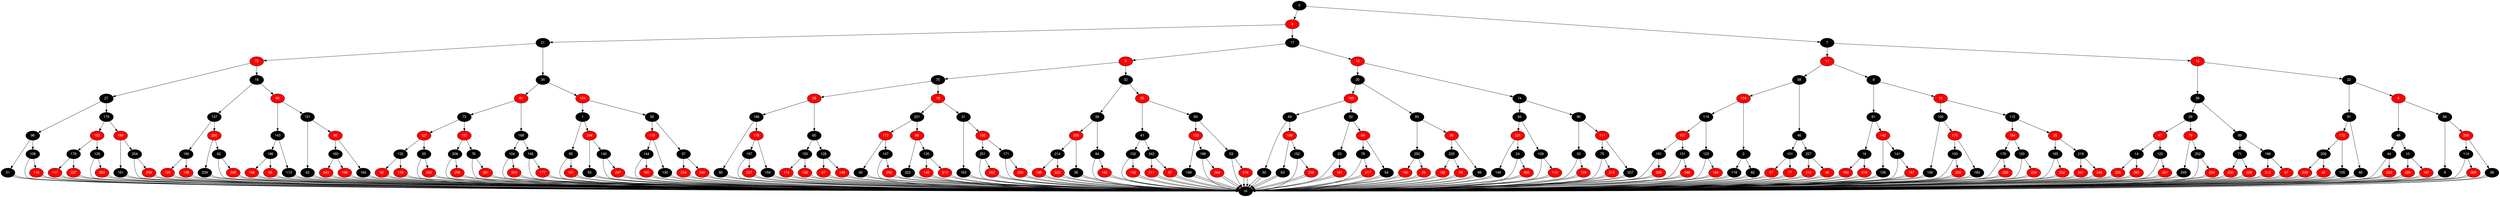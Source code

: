 digraph RB_Teste {
	node [fontname="Helvetica,Arial,sans-serif" style="filled"]
	edge [fontname="Helvetica,Arial,sans-serif" color="black"]

	{
		node [fillcolor=" black" fontcolor=" white"] nil 
		node [fillcolor=" black" fontcolor=" white"] 3 
		node [fillcolor=" red" fontcolor=" white"] 4 
		node [fillcolor=" black" fontcolor=" white"] 21 
		node [fillcolor=" red" fontcolor=" white"] 72 
		node [fillcolor=" black" fontcolor=" white"] 27 
		node [fillcolor=" black" fontcolor=" white"] 96 
		node [fillcolor=" black" fontcolor=" white"] 51 
		node [fillcolor=" black" fontcolor=" white"] 108 
		node [fillcolor=" red" fontcolor=" white"] 116 
		node [fillcolor=" black" fontcolor=" white"] 170 
		node [fillcolor=" red" fontcolor=" white"] 153 
		node [fillcolor=" black" fontcolor=" white"] 179 
		node [fillcolor=" red" fontcolor=" white"] 117 
		node [fillcolor=" red" fontcolor=" white"] 227 
		node [fillcolor=" black" fontcolor=" white"] 139 
		node [fillcolor=" red" fontcolor=" white"] 253 
		node [fillcolor=" red" fontcolor=" white"] 189 
		node [fillcolor=" black" fontcolor=" white"] 161 
		node [fillcolor=" black" fontcolor=" white"] 204 
		node [fillcolor=" red" fontcolor=" white"] 259 
		node [fillcolor=" black" fontcolor=" white"] 18 
		node [fillcolor=" black" fontcolor=" white"] 137 
		node [fillcolor=" black" fontcolor=" white"] 180 
		node [fillcolor=" red" fontcolor=" white"] 125 
		node [fillcolor=" red" fontcolor=" white"] 138 
		node [fillcolor=" red" fontcolor=" white"] 200 
		node [fillcolor=" black" fontcolor=" white"] 239 
		node [fillcolor=" black" fontcolor=" white"] 62 
		node [fillcolor=" red" fontcolor=" white"] 245 
		node [fillcolor=" red" fontcolor=" white"] 68 
		node [fillcolor=" black" fontcolor=" white"] 143 
		node [fillcolor=" black" fontcolor=" white"] 186 
		node [fillcolor=" red" fontcolor=" white"] 158 
		node [fillcolor=" red" fontcolor=" white"] 65 
		node [fillcolor=" black" fontcolor=" white"] 113 
		node [fillcolor=" black" fontcolor=" white"] 121 
		node [fillcolor=" black" fontcolor=" white"] 43 
		node [fillcolor=" red" fontcolor=" white"] 98 
		node [fillcolor=" black" fontcolor=" white"] 160 
		node [fillcolor=" red" fontcolor=" white"] 243 
		node [fillcolor=" red" fontcolor=" white"] 198 
		node [fillcolor=" black" fontcolor=" white"] 164 
		node [fillcolor=" black" fontcolor=" white"] 34 
		node [fillcolor=" red" fontcolor=" white"] 81 
		node [fillcolor=" black" fontcolor=" white"] 73 
		node [fillcolor=" red" fontcolor=" white"] 127 
		node [fillcolor=" black" fontcolor=" white"] 132 
		node [fillcolor=" red" fontcolor=" white"] 92 
		node [fillcolor=" red" fontcolor=" white"] 159 
		node [fillcolor=" black" fontcolor=" white"] 55 
		node [fillcolor=" red" fontcolor=" white"] 260 
		node [fillcolor=" red" fontcolor=" white"] 157 
		node [fillcolor=" black" fontcolor=" white"] 208 
		node [fillcolor=" red" fontcolor=" white"] 256 
		node [fillcolor=" black" fontcolor=" white"] 76 
		node [fillcolor=" red" fontcolor=" white"] 261 
		node [fillcolor=" black" fontcolor=" white"] 168 
		node [fillcolor=" black" fontcolor=" white"] 104 
		node [fillcolor=" red" fontcolor=" white"] 203 
		node [fillcolor=" black" fontcolor=" white"] 148 
		node [fillcolor=" red" fontcolor=" white"] 177 
		node [fillcolor=" red" fontcolor=" white"] 124 
		node [fillcolor=" black" fontcolor=" white"] 1 
		node [fillcolor=" black" fontcolor=" white"] 85 
		node [fillcolor=" red" fontcolor=" white"] 151 
		node [fillcolor=" red" fontcolor=" white"] 244 
		node [fillcolor=" black" fontcolor=" white"] 93 
		node [fillcolor=" black" fontcolor=" white"] 140 
		node [fillcolor=" red" fontcolor=" white"] 247 
		node [fillcolor=" black" fontcolor=" white"] 50 
		node [fillcolor=" red" fontcolor=" white"] 115 
		node [fillcolor=" black" fontcolor=" white"] 144 
		node [fillcolor=" red" fontcolor=" white"] 165 
		node [fillcolor=" black" fontcolor=" white"] 130 
		node [fillcolor=" black" fontcolor=" white"] 37 
		node [fillcolor=" red" fontcolor=" white"] 234 
		node [fillcolor=" red" fontcolor=" white"] 240 
		node [fillcolor=" black" fontcolor=" white"] 17 
		node [fillcolor=" red" fontcolor=" white"] 5 
		node [fillcolor=" black" fontcolor=" white"] 70 
		node [fillcolor=" red" fontcolor=" white"] 28 
		node [fillcolor=" black" fontcolor=" white"] 166 
		node [fillcolor=" black" fontcolor=" white"] 80 
		node [fillcolor=" red" fontcolor=" white"] 176 
		node [fillcolor=" black" fontcolor=" white"] 197 
		node [fillcolor=" red" fontcolor=" white"] 237 
		node [fillcolor=" black" fontcolor=" white"] 154 
		node [fillcolor=" black" fontcolor=" white"] 60 
		node [fillcolor=" black" fontcolor=" white"] 150 
		node [fillcolor=" red" fontcolor=" white"] 174 
		node [fillcolor=" red" fontcolor=" white"] 126 
		node [fillcolor=" black" fontcolor=" white"] 128 
		node [fillcolor=" red" fontcolor=" white"] 67 
		node [fillcolor=" red" fontcolor=" white"] 149 
		node [fillcolor=" red" fontcolor=" white"] 19 
		node [fillcolor=" black" fontcolor=" white"] 231 
		node [fillcolor=" red" fontcolor=" white"] 173 
		node [fillcolor=" black" fontcolor=" white"] 40 
		node [fillcolor=" black" fontcolor=" white"] 147 
		node [fillcolor=" red" fontcolor=" white"] 252 
		node [fillcolor=" red" fontcolor=" white"] 88 
		node [fillcolor=" black" fontcolor=" white"] 222 
		node [fillcolor=" black" fontcolor=" white"] 135 
		node [fillcolor=" red" fontcolor=" white"] 145 
		node [fillcolor=" red" fontcolor=" white"] 213 
		node [fillcolor=" black" fontcolor=" white"] 31 
		node [fillcolor=" black" fontcolor=" white"] 163 
		node [fillcolor=" red" fontcolor=" white"] 155 
		node [fillcolor=" black" fontcolor=" white"] 251 
		node [fillcolor=" red" fontcolor=" white"] 262 
		node [fillcolor=" black" fontcolor=" white"] 171 
		node [fillcolor=" red" fontcolor=" white"] 255 
		node [fillcolor=" black" fontcolor=" white"] 32 
		node [fillcolor=" black" fontcolor=" white"] 56 
		node [fillcolor=" red" fontcolor=" white"] 205 
		node [fillcolor=" black" fontcolor=" white"] 214 
		node [fillcolor=" red" fontcolor=" white"] 195 
		node [fillcolor=" red" fontcolor=" white"] 223 
		node [fillcolor=" black" fontcolor=" white"] 36 
		node [fillcolor=" black" fontcolor=" white"] 84 
		node [fillcolor=" red" fontcolor=" white"] 162 
		node [fillcolor=" red" fontcolor=" white"] 35 
		node [fillcolor=" black" fontcolor=" white"] 41 
		node [fillcolor=" black" fontcolor=" white"] 102 
		node [fillcolor=" red" fontcolor=" white"] 192 
		node [fillcolor=" black" fontcolor=" white"] 242 
		node [fillcolor=" red" fontcolor=" white"] 211 
		node [fillcolor=" red" fontcolor=" white"] 97 
		node [fillcolor=" black" fontcolor=" white"] 69 
		node [fillcolor=" red" fontcolor=" white"] 133 
		node [fillcolor=" black" fontcolor=" white"] 199 
		node [fillcolor=" black" fontcolor=" white"] 188 
		node [fillcolor=" red" fontcolor=" white"] 264 
		node [fillcolor=" black" fontcolor=" white"] 53 
		node [fillcolor=" red" fontcolor=" white"] 216 
		node [fillcolor=" red" fontcolor=" white"] 12 
		node [fillcolor=" black" fontcolor=" white"] 20 
		node [fillcolor=" red" fontcolor=" white"] 103 
		node [fillcolor=" black" fontcolor=" white"] 49 
		node [fillcolor=" black" fontcolor=" white"] 30 
		node [fillcolor=" red" fontcolor=" white"] 156 
		node [fillcolor=" black" fontcolor=" white"] 63 
		node [fillcolor=" black" fontcolor=" white"] 152 
		node [fillcolor=" red" fontcolor=" white"] 236 
		node [fillcolor=" black" fontcolor=" white"] 52 
		node [fillcolor=" black" fontcolor=" white"] 23 
		node [fillcolor=" red" fontcolor=" white"] 181 
		node [fillcolor=" red" fontcolor=" white"] 64 
		node [fillcolor=" black" fontcolor=" white"] 78 
		node [fillcolor=" red" fontcolor=" white"] 217 
		node [fillcolor=" black" fontcolor=" white"] 54 
		node [fillcolor=" black" fontcolor=" white"] 83 
		node [fillcolor=" black" fontcolor=" white"] 250 
		node [fillcolor=" red" fontcolor=" white"] 190 
		node [fillcolor=" red" fontcolor=" white"] 26 
		node [fillcolor=" red" fontcolor=" white"] 95 
		node [fillcolor=" black" fontcolor=" white"] 225 
		node [fillcolor=" red" fontcolor=" white"] 182 
		node [fillcolor=" red" fontcolor=" white"] 59 
		node [fillcolor=" black" fontcolor=" white"] 99 
		node [fillcolor=" black" fontcolor=" white"] 74 
		node [fillcolor=" black" fontcolor=" white"] 94 
		node [fillcolor=" red" fontcolor=" white"] 221 
		node [fillcolor=" black" fontcolor=" white"] 146 
		node [fillcolor=" black" fontcolor=" white"] 24 
		node [fillcolor=" red" fontcolor=" white"] 266 
		node [fillcolor=" black" fontcolor=" white"] 109 
		node [fillcolor=" red" fontcolor=" white"] 110 
		node [fillcolor=" black" fontcolor=" white"] 90 
		node [fillcolor=" black" fontcolor=" white"] 33 
		node [fillcolor=" red" fontcolor=" white"] 129 
		node [fillcolor=" red" fontcolor=" white"] 111 
		node [fillcolor=" black" fontcolor=" white"] 75 
		node [fillcolor=" red" fontcolor=" white"] 215 
		node [fillcolor=" black" fontcolor=" white"] 207 
		node [fillcolor=" black" fontcolor=" white"] 7 
		node [fillcolor=" red" fontcolor=" white"] 11 
		node [fillcolor=" black" fontcolor=" white"] 58 
		node [fillcolor=" red" fontcolor=" white"] 134 
		node [fillcolor=" black" fontcolor=" white"] 119 
		node [fillcolor=" red" fontcolor=" white"] 107 
		node [fillcolor=" black" fontcolor=" white"] 191 
		node [fillcolor=" red" fontcolor=" white"] 209 
		node [fillcolor=" black" fontcolor=" white"] 131 
		node [fillcolor=" red" fontcolor=" white"] 248 
		node [fillcolor=" black" fontcolor=" white"] 123 
		node [fillcolor=" red" fontcolor=" white"] 194 
		node [fillcolor=" black" fontcolor=" white"] 2 
		node [fillcolor=" black" fontcolor=" white"] 118 
		node [fillcolor=" black" fontcolor=" white"] 82 
		node [fillcolor=" black" fontcolor=" white"] 46 
		node [fillcolor=" black" fontcolor=" white"] 101 
		node [fillcolor=" red" fontcolor=" white"] 57 
		node [fillcolor=" red" fontcolor=" white"] 77 
		node [fillcolor=" black" fontcolor=" white"] 257 
		node [fillcolor=" red" fontcolor=" white"] 210 
		node [fillcolor=" red" fontcolor=" white"] 45 
		node [fillcolor=" black" fontcolor=" white"] 8 
		node [fillcolor=" black" fontcolor=" white"] 61 
		node [fillcolor=" black" fontcolor=" white"] 16 
		node [fillcolor=" red" fontcolor=" white"] 169 
		node [fillcolor=" red" fontcolor=" white"] 218 
		node [fillcolor=" red" fontcolor=" white"] 142 
		node [fillcolor=" black" fontcolor=" white"] 136 
		node [fillcolor=" black" fontcolor=" white"] 141 
		node [fillcolor=" red" fontcolor=" white"] 187 
		node [fillcolor=" red" fontcolor=" white"] 15 
		node [fillcolor=" black" fontcolor=" white"] 100 
		node [fillcolor=" black" fontcolor=" white"] 106 
		node [fillcolor=" red" fontcolor=" white"] 175 
		node [fillcolor=" black" fontcolor=" white"] 193 
		node [fillcolor=" red" fontcolor=" white"] 226 
		node [fillcolor=" black" fontcolor=" white"] 183 
		node [fillcolor=" black" fontcolor=" white"] 112 
		node [fillcolor=" red" fontcolor=" white"] 184 
		node [fillcolor=" black" fontcolor=" white"] 178 
		node [fillcolor=" red" fontcolor=" white"] 229 
		node [fillcolor=" black" fontcolor=" white"] 120 
		node [fillcolor=" red" fontcolor=" white"] 224 
		node [fillcolor=" red" fontcolor=" white"] 25 
		node [fillcolor=" black" fontcolor=" white"] 185 
		node [fillcolor=" red" fontcolor=" white"] 232 
		node [fillcolor=" black" fontcolor=" white"] 219 
		node [fillcolor=" red" fontcolor=" white"] 241 
		node [fillcolor=" red" fontcolor=" white"] 246 
		node [fillcolor=" red" fontcolor=" white"] 13 
		node [fillcolor=" black" fontcolor=" white"] 39 
		node [fillcolor=" black" fontcolor=" white"] 29 
		node [fillcolor=" red" fontcolor=" white"] 47 
		node [fillcolor=" black" fontcolor=" white"] 14 
		node [fillcolor=" red" fontcolor=" white"] 235 
		node [fillcolor=" red" fontcolor=" white"] 265 
		node [fillcolor=" black" fontcolor=" white"] 122 
		node [fillcolor=" red" fontcolor=" white"] 201 
		node [fillcolor=" red" fontcolor=" white"] 79 
		node [fillcolor=" black" fontcolor=" white"] 249 
		node [fillcolor=" black" fontcolor=" white"] 202 
		node [fillcolor=" red" fontcolor=" white"] 254 
		node [fillcolor=" black" fontcolor=" white"] 89 
		node [fillcolor=" black" fontcolor=" white"] 71 
		node [fillcolor=" red" fontcolor=" white"] 230 
		node [fillcolor=" red" fontcolor=" white"] 228 
		node [fillcolor=" black" fontcolor=" white"] 196 
		node [fillcolor=" red" fontcolor=" white"] 212 
		node [fillcolor=" red" fontcolor=" white"] 87 
		node [fillcolor=" black" fontcolor=" white"] 22 
		node [fillcolor=" black" fontcolor=" white"] 91 
		node [fillcolor=" red" fontcolor=" white"] 172 
		node [fillcolor=" black" fontcolor=" white"] 206 
		node [fillcolor=" red" fontcolor=" white"] 238 
		node [fillcolor=" red" fontcolor=" white"] 42 
		node [fillcolor=" black" fontcolor=" white"] 105 
		node [fillcolor=" black" fontcolor=" white"] 86 
		node [fillcolor=" red" fontcolor=" white"] 6 
		node [fillcolor=" black" fontcolor=" white"] 48 
		node [fillcolor=" black" fontcolor=" white"] 44 
		node [fillcolor=" red" fontcolor=" white"] 233 
		node [fillcolor=" black" fontcolor=" white"] 10 
		node [fillcolor=" red" fontcolor=" white"] 220 
		node [fillcolor=" red" fontcolor=" white"] 167 
		node [fillcolor=" black" fontcolor=" white"] 66 
		node [fillcolor=" black" fontcolor=" white"] 9 
		node [fillcolor=" red" fontcolor=" white"] 258 
		node [fillcolor=" black" fontcolor=" white"] 114 
		node [fillcolor=" red" fontcolor=" white"] 263 
		node [fillcolor=" black" fontcolor=" white"] 38 
	}

	3 -> 4 
	3 -> 7 
	4 -> 21 
	4 -> 17 
	21 -> 72 
	21 -> 34 
	72 -> 27 
	72 -> 18 
	27 -> 96 
	27 -> 170 
	96 -> 51 
	96 -> 108 
	51 -> nil 
	51 -> nil 
	108 -> 116 
	108 -> nil 
	116 -> nil 
	116 -> nil 
	170 -> 153 
	170 -> 189 
	153 -> 179 
	153 -> 139 
	179 -> 117 
	179 -> 227 
	117 -> nil 
	117 -> nil 
	227 -> nil 
	227 -> nil 
	139 -> 253 
	139 -> nil 
	253 -> nil 
	253 -> nil 
	189 -> 161 
	189 -> 204 
	161 -> nil 
	161 -> nil 
	204 -> 259 
	204 -> nil 
	259 -> nil 
	259 -> nil 
	18 -> 137 
	18 -> 68 
	137 -> 180 
	137 -> 200 
	180 -> 125 
	180 -> 138 
	125 -> nil 
	125 -> nil 
	138 -> nil 
	138 -> nil 
	200 -> 239 
	200 -> 62 
	239 -> nil 
	239 -> nil 
	62 -> 245 
	62 -> nil 
	245 -> nil 
	245 -> nil 
	68 -> 143 
	68 -> 121 
	143 -> 186 
	143 -> 113 
	186 -> 158 
	186 -> 65 
	158 -> nil 
	158 -> nil 
	65 -> nil 
	65 -> nil 
	113 -> nil 
	113 -> nil 
	121 -> 43 
	121 -> 98 
	43 -> nil 
	43 -> nil 
	98 -> 160 
	98 -> 164 
	160 -> 243 
	160 -> 198 
	243 -> nil 
	243 -> nil 
	198 -> nil 
	198 -> nil 
	164 -> nil 
	164 -> nil 
	34 -> 81 
	34 -> 124 
	81 -> 73 
	81 -> 168 
	73 -> 127 
	73 -> 157 
	127 -> 132 
	127 -> 55 
	132 -> 92 
	132 -> 159 
	92 -> nil 
	92 -> nil 
	159 -> nil 
	159 -> nil 
	55 -> 260 
	55 -> nil 
	260 -> nil 
	260 -> nil 
	157 -> 208 
	157 -> 76 
	208 -> 256 
	208 -> nil 
	256 -> nil 
	256 -> nil 
	76 -> 261 
	76 -> nil 
	261 -> nil 
	261 -> nil 
	168 -> 104 
	168 -> 148 
	104 -> 203 
	104 -> nil 
	203 -> nil 
	203 -> nil 
	148 -> 177 
	148 -> nil 
	177 -> nil 
	177 -> nil 
	124 -> 1 
	124 -> 50 
	1 -> 85 
	1 -> 244 
	85 -> 151 
	85 -> nil 
	151 -> nil 
	151 -> nil 
	244 -> 93 
	244 -> 140 
	93 -> nil 
	93 -> nil 
	140 -> 247 
	140 -> nil 
	247 -> nil 
	247 -> nil 
	50 -> 115 
	50 -> 37 
	115 -> 144 
	115 -> 130 
	144 -> 165 
	144 -> nil 
	165 -> nil 
	165 -> nil 
	130 -> nil 
	130 -> nil 
	37 -> 234 
	37 -> 240 
	234 -> nil 
	234 -> nil 
	240 -> nil 
	240 -> nil 
	17 -> 5 
	17 -> 12 
	5 -> 70 
	5 -> 32 
	70 -> 28 
	70 -> 19 
	28 -> 166 
	28 -> 60 
	166 -> 80 
	166 -> 176 
	80 -> nil 
	80 -> nil 
	176 -> 197 
	176 -> 154 
	197 -> 237 
	197 -> nil 
	237 -> nil 
	237 -> nil 
	154 -> nil 
	154 -> nil 
	60 -> 150 
	60 -> 128 
	150 -> 174 
	150 -> 126 
	174 -> nil 
	174 -> nil 
	126 -> nil 
	126 -> nil 
	128 -> 67 
	128 -> 149 
	67 -> nil 
	67 -> nil 
	149 -> nil 
	149 -> nil 
	19 -> 231 
	19 -> 31 
	231 -> 173 
	231 -> 88 
	173 -> 40 
	173 -> 147 
	40 -> nil 
	40 -> nil 
	147 -> 252 
	147 -> nil 
	252 -> nil 
	252 -> nil 
	88 -> 222 
	88 -> 135 
	222 -> nil 
	222 -> nil 
	135 -> 145 
	135 -> 213 
	145 -> nil 
	145 -> nil 
	213 -> nil 
	213 -> nil 
	31 -> 163 
	31 -> 155 
	163 -> nil 
	163 -> nil 
	155 -> 251 
	155 -> 171 
	251 -> 262 
	251 -> nil 
	262 -> nil 
	262 -> nil 
	171 -> 255 
	171 -> nil 
	255 -> nil 
	255 -> nil 
	32 -> 56 
	32 -> 35 
	56 -> 205 
	56 -> 84 
	205 -> 214 
	205 -> 36 
	214 -> 195 
	214 -> 223 
	195 -> nil 
	195 -> nil 
	223 -> nil 
	223 -> nil 
	36 -> nil 
	36 -> nil 
	84 -> 162 
	84 -> nil 
	162 -> nil 
	162 -> nil 
	35 -> 41 
	35 -> 69 
	41 -> 102 
	41 -> 242 
	102 -> 192 
	102 -> nil 
	192 -> nil 
	192 -> nil 
	242 -> 211 
	242 -> 97 
	211 -> nil 
	211 -> nil 
	97 -> nil 
	97 -> nil 
	69 -> 133 
	69 -> 53 
	133 -> 199 
	133 -> 188 
	199 -> nil 
	199 -> nil 
	188 -> 264 
	188 -> nil 
	264 -> nil 
	264 -> nil 
	53 -> 216 
	53 -> nil 
	216 -> nil 
	216 -> nil 
	12 -> 20 
	12 -> 74 
	20 -> 103 
	20 -> 83 
	103 -> 49 
	103 -> 52 
	49 -> 30 
	49 -> 156 
	30 -> nil 
	30 -> nil 
	156 -> 63 
	156 -> 152 
	63 -> nil 
	63 -> nil 
	152 -> 236 
	152 -> nil 
	236 -> nil 
	236 -> nil 
	52 -> 23 
	52 -> 64 
	23 -> 181 
	23 -> nil 
	181 -> nil 
	181 -> nil 
	64 -> 78 
	64 -> 54 
	78 -> 217 
	78 -> nil 
	217 -> nil 
	217 -> nil 
	54 -> nil 
	54 -> nil 
	83 -> 250 
	83 -> 95 
	250 -> 190 
	250 -> 26 
	190 -> nil 
	190 -> nil 
	26 -> nil 
	26 -> nil 
	95 -> 225 
	95 -> 99 
	225 -> 182 
	225 -> 59 
	182 -> nil 
	182 -> nil 
	59 -> nil 
	59 -> nil 
	99 -> nil 
	99 -> nil 
	74 -> 94 
	74 -> 90 
	94 -> 221 
	94 -> 109 
	221 -> 146 
	221 -> 24 
	146 -> nil 
	146 -> nil 
	24 -> 266 
	24 -> nil 
	266 -> nil 
	266 -> nil 
	109 -> 110 
	109 -> nil 
	110 -> nil 
	110 -> nil 
	90 -> 33 
	90 -> 111 
	33 -> 129 
	33 -> nil 
	129 -> nil 
	129 -> nil 
	111 -> 75 
	111 -> 207 
	75 -> 215 
	75 -> nil 
	215 -> nil 
	215 -> nil 
	207 -> nil 
	207 -> nil 
	7 -> 11 
	7 -> 13 
	11 -> 58 
	11 -> 8 
	58 -> 134 
	58 -> 46 
	134 -> 119 
	134 -> 2 
	119 -> 107 
	119 -> 123 
	107 -> 191 
	107 -> 131 
	191 -> 209 
	191 -> nil 
	209 -> nil 
	209 -> nil 
	131 -> 248 
	131 -> nil 
	248 -> nil 
	248 -> nil 
	123 -> 194 
	123 -> nil 
	194 -> nil 
	194 -> nil 
	2 -> 118 
	2 -> 82 
	118 -> nil 
	118 -> nil 
	82 -> nil 
	82 -> nil 
	46 -> 101 
	46 -> 257 
	101 -> 57 
	101 -> 77 
	57 -> nil 
	57 -> nil 
	77 -> nil 
	77 -> nil 
	257 -> 210 
	257 -> 45 
	210 -> nil 
	210 -> nil 
	45 -> nil 
	45 -> nil 
	8 -> 61 
	8 -> 15 
	61 -> 16 
	61 -> 142 
	16 -> 169 
	16 -> 218 
	169 -> nil 
	169 -> nil 
	218 -> nil 
	218 -> nil 
	142 -> 136 
	142 -> 141 
	136 -> nil 
	136 -> nil 
	141 -> 187 
	141 -> nil 
	187 -> nil 
	187 -> nil 
	15 -> 100 
	15 -> 112 
	100 -> 106 
	100 -> 175 
	106 -> nil 
	106 -> nil 
	175 -> 193 
	175 -> 183 
	193 -> 226 
	193 -> nil 
	226 -> nil 
	226 -> nil 
	183 -> nil 
	183 -> nil 
	112 -> 184 
	112 -> 25 
	184 -> 178 
	184 -> 120 
	178 -> 229 
	178 -> nil 
	229 -> nil 
	229 -> nil 
	120 -> 224 
	120 -> nil 
	224 -> nil 
	224 -> nil 
	25 -> 185 
	25 -> 219 
	185 -> 232 
	185 -> nil 
	232 -> nil 
	232 -> nil 
	219 -> 241 
	219 -> 246 
	241 -> nil 
	241 -> nil 
	246 -> nil 
	246 -> nil 
	13 -> 39 
	13 -> 22 
	39 -> 29 
	39 -> 89 
	29 -> 47 
	29 -> 79 
	47 -> 14 
	47 -> 122 
	14 -> 235 
	14 -> 265 
	235 -> nil 
	235 -> nil 
	265 -> nil 
	265 -> nil 
	122 -> 201 
	122 -> nil 
	201 -> nil 
	201 -> nil 
	79 -> 249 
	79 -> 202 
	249 -> nil 
	249 -> nil 
	202 -> 254 
	202 -> nil 
	254 -> nil 
	254 -> nil 
	89 -> 71 
	89 -> 196 
	71 -> 230 
	71 -> 228 
	230 -> nil 
	230 -> nil 
	228 -> nil 
	228 -> nil 
	196 -> 212 
	196 -> 87 
	212 -> nil 
	212 -> nil 
	87 -> nil 
	87 -> nil 
	22 -> 91 
	22 -> 6 
	91 -> 172 
	91 -> 86 
	172 -> 206 
	172 -> 105 
	206 -> 238 
	206 -> 42 
	238 -> nil 
	238 -> nil 
	42 -> nil 
	42 -> nil 
	105 -> nil 
	105 -> nil 
	86 -> nil 
	86 -> nil 
	6 -> 48 
	6 -> 66 
	48 -> 44 
	48 -> 10 
	44 -> 233 
	44 -> nil 
	233 -> nil 
	233 -> nil 
	10 -> 220 
	10 -> 167 
	220 -> nil 
	220 -> nil 
	167 -> nil 
	167 -> nil 
	66 -> 9 
	66 -> 258 
	9 -> nil 
	9 -> nil 
	258 -> 114 
	258 -> 38 
	114 -> 263 
	114 -> nil 
	263 -> nil 
	263 -> nil 
	38 -> nil 
	38 -> nil 
}
